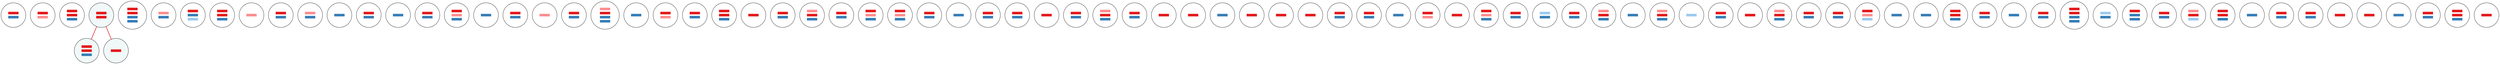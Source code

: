 graph "" {
"20956_5#366" [fontname="helvetica neue", label=<<table cellspacing="6px" border="0" cellborder="0"><tr><td height="10" width="40" bgcolor="#e41a1c"></td></tr><tr><td height="10" width="40" bgcolor="#377eb8"></td></tr></table>>, sep="0.4", shape=circle];
"20956_5#272" [fontname="helvetica neue", label=<<table cellspacing="6px" border="0" cellborder="0"><tr><td height="10" width="40" bgcolor="#e41a1c"></td></tr><tr><td height="10" width="40" bgcolor="#ff8e8f"></td></tr></table>>, sep="0.4", shape=circle];
"20956_5#142" [fontname="helvetica neue", label=<<table cellspacing="6px" border="0" cellborder="0"><tr><td height="10" width="40" bgcolor="#e41a1c"></td></tr><tr><td height="10" width="40" bgcolor="#e41a1c"></td></tr><tr><td height="10" width="40" bgcolor="#377eb8"></td></tr></table>>, sep="0.4", shape=circle];
"20956_5#318" [fillcolor="#8dd3c720", fontname="helvetica neue", label=<<table cellspacing="6px" border="0" cellborder="0"><tr><td height="10" width="40" bgcolor="#e41a1c"></td></tr><tr><td height="10" width="40" bgcolor="#e41a1c"></td></tr></table>>, sep="0.4", shape=circle, style=filled];
"20956_5#44" [fontname="helvetica neue", label=<<table cellspacing="6px" border="0" cellborder="0"><tr><td height="10" width="40" bgcolor="#e41a1c"></td></tr><tr><td height="10" width="40" bgcolor="#e41a1c"></td></tr><tr><td height="10" width="40" bgcolor="#377eb8"></td></tr><tr><td height="10" width="40" bgcolor="#377eb8"></td></tr></table>>, sep="0.4", shape=circle];
"20957_2#348" [fontname="helvetica neue", label=<<table cellspacing="6px" border="0" cellborder="0"><tr><td height="10" width="40" bgcolor="#ff8e8f"></td></tr><tr><td height="10" width="40" bgcolor="#377eb8"></td></tr></table>>, sep="0.4", shape=circle];
"20956_5#180" [fontname="helvetica neue", label=<<table cellspacing="6px" border="0" cellborder="0"><tr><td height="10" width="40" bgcolor="#e41a1c"></td></tr><tr><td height="10" width="40" bgcolor="#377eb8"></td></tr><tr><td height="10" width="40" bgcolor="#9bcaef"></td></tr></table>>, sep="0.4", shape=circle];
"20956_5#314" [fontname="helvetica neue", label=<<table cellspacing="6px" border="0" cellborder="0"><tr><td height="10" width="40" bgcolor="#e41a1c"></td></tr><tr><td height="10" width="40" bgcolor="#e41a1c"></td></tr><tr><td height="10" width="40" bgcolor="#377eb8"></td></tr></table>>, sep="0.4", shape=circle];
"20956_5#182" [fontname="helvetica neue", label=<<table cellspacing="6px" border="0" cellborder="0"><tr><td height="10" width="40" bgcolor="#ff8e8f"></td></tr></table>>, sep="0.4", shape=circle];
"20956_5#218" [fontname="helvetica neue", label=<<table cellspacing="6px" border="0" cellborder="0"><tr><td height="10" width="40" bgcolor="#e41a1c"></td></tr><tr><td height="10" width="40" bgcolor="#377eb8"></td></tr></table>>, sep="0.4", shape=circle];
"20956_5#86" [fontname="helvetica neue", label=<<table cellspacing="6px" border="0" cellborder="0"><tr><td height="10" width="40" bgcolor="#ff8e8f"></td></tr><tr><td height="10" width="40" bgcolor="#377eb8"></td></tr></table>>, sep="0.4", shape=circle];
"20956_5#368" [fontname="helvetica neue", label=<<table cellspacing="6px" border="0" cellborder="0"><tr><td height="10" width="40" bgcolor="#377eb8"></td></tr></table>>, sep="0.4", shape=circle];
"20956_5#170" [fontname="helvetica neue", label=<<table cellspacing="6px" border="0" cellborder="0"><tr><td height="10" width="40" bgcolor="#e41a1c"></td></tr><tr><td height="10" width="40" bgcolor="#377eb8"></td></tr></table>>, sep="0.4", shape=circle];
"20956_5#34" [fontname="helvetica neue", label=<<table cellspacing="6px" border="0" cellborder="0"><tr><td height="10" width="40" bgcolor="#377eb8"></td></tr></table>>, sep="0.4", shape=circle];
"20956_5#276" [fontname="helvetica neue", label=<<table cellspacing="6px" border="0" cellborder="0"><tr><td height="10" width="40" bgcolor="#e41a1c"></td></tr><tr><td height="10" width="40" bgcolor="#377eb8"></td></tr></table>>, sep="0.4", shape=circle];
"20956_5#94" [fontname="helvetica neue", label=<<table cellspacing="6px" border="0" cellborder="0"><tr><td height="10" width="40" bgcolor="#e41a1c"></td></tr><tr><td height="10" width="40" bgcolor="#ff8e8f"></td></tr><tr><td height="10" width="40" bgcolor="#377eb8"></td></tr></table>>, sep="0.4", shape=circle];
"20957_2#246" [fontname="helvetica neue", label=<<table cellspacing="6px" border="0" cellborder="0"><tr><td height="10" width="40" bgcolor="#377eb8"></td></tr></table>>, sep="0.4", shape=circle];
"20956_5#90" [fontname="helvetica neue", label=<<table cellspacing="6px" border="0" cellborder="0"><tr><td height="10" width="40" bgcolor="#e41a1c"></td></tr><tr><td height="10" width="40" bgcolor="#377eb8"></td></tr></table>>, sep="0.4", shape=circle];
"20956_5#78" [fontname="helvetica neue", label=<<table cellspacing="6px" border="0" cellborder="0"><tr><td height="10" width="40" bgcolor="#ff8e8f"></td></tr></table>>, sep="0.4", shape=circle];
"20956_5#32" [fontname="helvetica neue", label=<<table cellspacing="6px" border="0" cellborder="0"><tr><td height="10" width="40" bgcolor="#e41a1c"></td></tr><tr><td height="10" width="40" bgcolor="#377eb8"></td></tr></table>>, sep="0.4", shape=circle];
"20956_5#236" [fontname="helvetica neue", label=<<table cellspacing="6px" border="0" cellborder="0"><tr><td height="10" width="40" bgcolor="#ff8e8f"></td></tr><tr><td height="10" width="40" bgcolor="#e41a1c"></td></tr><tr><td height="10" width="40" bgcolor="#377eb8"></td></tr><tr><td height="10" width="40" bgcolor="#377eb8"></td></tr></table>>, sep="0.4", shape=circle];
"20956_5#176" [fontname="helvetica neue", label=<<table cellspacing="6px" border="0" cellborder="0"><tr><td height="10" width="40" bgcolor="#377eb8"></td></tr></table>>, sep="0.4", shape=circle];
"20956_5#26" [fontname="helvetica neue", label=<<table cellspacing="6px" border="0" cellborder="0"><tr><td height="10" width="40" bgcolor="#e41a1c"></td></tr><tr><td height="10" width="40" bgcolor="#ff8e8f"></td></tr></table>>, sep="0.4", shape=circle];
"20956_5#76" [fontname="helvetica neue", label=<<table cellspacing="6px" border="0" cellborder="0"><tr><td height="10" width="40" bgcolor="#e41a1c"></td></tr><tr><td height="10" width="40" bgcolor="#377eb8"></td></tr></table>>, sep="0.4", shape=circle];
"20956_5#84" [fontname="helvetica neue", label=<<table cellspacing="6px" border="0" cellborder="0"><tr><td height="10" width="40" bgcolor="#e41a1c"></td></tr><tr><td height="10" width="40" bgcolor="#e41a1c"></td></tr><tr><td height="10" width="40" bgcolor="#377eb8"></td></tr></table>>, sep="0.4", shape=circle];
"20956_5#130" [fontname="helvetica neue", label=<<table cellspacing="6px" border="0" cellborder="0"><tr><td height="10" width="40" bgcolor="#e41a1c"></td></tr></table>>, sep="0.4", shape=circle];
"20956_5#80" [fontname="helvetica neue", label=<<table cellspacing="6px" border="0" cellborder="0"><tr><td height="10" width="40" bgcolor="#e41a1c"></td></tr><tr><td height="10" width="40" bgcolor="#377eb8"></td></tr></table>>, sep="0.4", shape=circle];
"20956_5#316" [fontname="helvetica neue", label=<<table cellspacing="6px" border="0" cellborder="0"><tr><td height="10" width="40" bgcolor="#ff8e8f"></td></tr><tr><td height="10" width="40" bgcolor="#e41a1c"></td></tr><tr><td height="10" width="40" bgcolor="#377eb8"></td></tr></table>>, sep="0.4", shape=circle];
"20956_5#136" [fontname="helvetica neue", label=<<table cellspacing="6px" border="0" cellborder="0"><tr><td height="10" width="40" bgcolor="#e41a1c"></td></tr><tr><td height="10" width="40" bgcolor="#377eb8"></td></tr></table>>, sep="0.4", shape=circle];
"20956_5#370" [fontname="helvetica neue", label=<<table cellspacing="6px" border="0" cellborder="0"><tr><td height="10" width="40" bgcolor="#e41a1c"></td></tr><tr><td height="10" width="40" bgcolor="#ff8e8f"></td></tr><tr><td height="10" width="40" bgcolor="#377eb8"></td></tr></table>>, sep="0.4", shape=circle];
"20956_5#328" [fontname="helvetica neue", label=<<table cellspacing="6px" border="0" cellborder="0"><tr><td height="10" width="40" bgcolor="#e41a1c"></td></tr><tr><td height="10" width="40" bgcolor="#ff8e8f"></td></tr><tr><td height="10" width="40" bgcolor="#377eb8"></td></tr></table>>, sep="0.4", shape=circle];
"20956_5#30" [fontname="helvetica neue", label=<<table cellspacing="6px" border="0" cellborder="0"><tr><td height="10" width="40" bgcolor="#e41a1c"></td></tr><tr><td height="10" width="40" bgcolor="#377eb8"></td></tr></table>>, sep="0.4", shape=circle];
"20956_5#190" [fontname="helvetica neue", label=<<table cellspacing="6px" border="0" cellborder="0"><tr><td height="10" width="40" bgcolor="#377eb8"></td></tr></table>>, sep="0.4", shape=circle];
"20956_5#224" [fontname="helvetica neue", label=<<table cellspacing="6px" border="0" cellborder="0"><tr><td height="10" width="40" bgcolor="#e41a1c"></td></tr><tr><td height="10" width="40" bgcolor="#377eb8"></td></tr></table>>, sep="0.4", shape=circle];
"20956_5#230" [fillcolor="#8dd3c720", fontname="helvetica neue", label=<<table cellspacing="6px" border="0" cellborder="0"><tr><td height="10" width="40" bgcolor="#e41a1c"></td></tr><tr><td height="10" width="40" bgcolor="#e41a1c"></td></tr><tr><td height="10" width="40" bgcolor="#377eb8"></td></tr></table>>, sep="0.4", shape=circle, style=filled];
"20956_5#82" [fontname="helvetica neue", label=<<table cellspacing="6px" border="0" cellborder="0"><tr><td height="10" width="40" bgcolor="#e41a1c"></td></tr><tr><td height="10" width="40" bgcolor="#377eb8"></td></tr></table>>, sep="0.4", shape=circle];
"20956_5#336" [fontname="helvetica neue", label=<<table cellspacing="6px" border="0" cellborder="0"><tr><td height="10" width="40" bgcolor="#e41a1c"></td></tr></table>>, sep="0.4", shape=circle];
"20956_5#220" [fontname="helvetica neue", label=<<table cellspacing="6px" border="0" cellborder="0"><tr><td height="10" width="40" bgcolor="#e41a1c"></td></tr><tr><td height="10" width="40" bgcolor="#377eb8"></td></tr></table>>, sep="0.4", shape=circle];
"20956_5#270" [fontname="helvetica neue", label=<<table cellspacing="6px" border="0" cellborder="0"><tr><td height="10" width="40" bgcolor="#ff8e8f"></td></tr><tr><td height="10" width="40" bgcolor="#e41a1c"></td></tr><tr><td height="10" width="40" bgcolor="#377eb8"></td></tr></table>>, sep="0.4", shape=circle];
"20957_2#20" [fontname="helvetica neue", label=<<table cellspacing="6px" border="0" cellborder="0"><tr><td height="10" width="40" bgcolor="#e41a1c"></td></tr><tr><td height="10" width="40" bgcolor="#377eb8"></td></tr></table>>, sep="0.4", shape=circle];
"20957_2#10" [fontname="helvetica neue", label=<<table cellspacing="6px" border="0" cellborder="0"><tr><td height="10" width="40" bgcolor="#e41a1c"></td></tr></table>>, sep="0.4", shape=circle];
"20957_2#6" [fontname="helvetica neue", label=<<table cellspacing="6px" border="0" cellborder="0"><tr><td height="10" width="40" bgcolor="#e41a1c"></td></tr></table>>, sep="0.4", shape=circle];
"20956_5#128" [fontname="helvetica neue", label=<<table cellspacing="6px" border="0" cellborder="0"><tr><td height="10" width="40" bgcolor="#377eb8"></td></tr></table>>, sep="0.4", shape=circle];
"20956_5#172" [fontname="helvetica neue", label=<<table cellspacing="6px" border="0" cellborder="0"><tr><td height="10" width="40" bgcolor="#e41a1c"></td></tr></table>>, sep="0.4", shape=circle];
"20956_5#274" [fontname="helvetica neue", label=<<table cellspacing="6px" border="0" cellborder="0"><tr><td height="10" width="40" bgcolor="#e41a1c"></td></tr></table>>, sep="0.4", shape=circle];
"20956_5#144" [fontname="helvetica neue", label=<<table cellspacing="6px" border="0" cellborder="0"><tr><td height="10" width="40" bgcolor="#e41a1c"></td></tr></table>>, sep="0.4", shape=circle];
"20956_5#28" [fillcolor="#8dd3c720", fontname="helvetica neue", label=<<table cellspacing="6px" border="0" cellborder="0"><tr><td height="10" width="40" bgcolor="#e41a1c"></td></tr></table>>, sep="0.4", shape=circle, style=filled];
"20956_5#46" [fontname="helvetica neue", label=<<table cellspacing="6px" border="0" cellborder="0"><tr><td height="10" width="40" bgcolor="#e41a1c"></td></tr><tr><td height="10" width="40" bgcolor="#377eb8"></td></tr></table>>, sep="0.4", shape=circle];
"20956_5#192" [fontname="helvetica neue", label=<<table cellspacing="6px" border="0" cellborder="0"><tr><td height="10" width="40" bgcolor="#e41a1c"></td></tr><tr><td height="10" width="40" bgcolor="#377eb8"></td></tr></table>>, sep="0.4", shape=circle];
"20956_5#36" [fontname="helvetica neue", label=<<table cellspacing="6px" border="0" cellborder="0"><tr><td height="10" width="40" bgcolor="#377eb8"></td></tr></table>>, sep="0.4", shape=circle];
"20957_2#196" [fontname="helvetica neue", label=<<table cellspacing="6px" border="0" cellborder="0"><tr><td height="10" width="40" bgcolor="#e41a1c"></td></tr><tr><td height="10" width="40" bgcolor="#ff8e8f"></td></tr></table>>, sep="0.4", shape=circle];
"20956_5#88" [fontname="helvetica neue", label=<<table cellspacing="6px" border="0" cellborder="0"><tr><td height="10" width="40" bgcolor="#e41a1c"></td></tr></table>>, sep="0.4", shape=circle];
"20956_5#320" [fontname="helvetica neue", label=<<table cellspacing="6px" border="0" cellborder="0"><tr><td height="10" width="40" bgcolor="#e41a1c"></td></tr><tr><td height="10" width="40" bgcolor="#ff8e8f"></td></tr><tr><td height="10" width="40" bgcolor="#377eb8"></td></tr></table>>, sep="0.4", shape=circle];
"20957_2#294" [fontname="helvetica neue", label=<<table cellspacing="6px" border="0" cellborder="0"><tr><td height="10" width="40" bgcolor="#e41a1c"></td></tr><tr><td height="10" width="40" bgcolor="#377eb8"></td></tr></table>>, sep="0.4", shape=circle];
"20956_5#40" [fontname="helvetica neue", label=<<table cellspacing="6px" border="0" cellborder="0"><tr><td height="10" width="40" bgcolor="#9bcaef"></td></tr><tr><td height="10" width="40" bgcolor="#377eb8"></td></tr></table>>, sep="0.4", shape=circle];
"20956_5#362" [fontname="helvetica neue", label=<<table cellspacing="6px" border="0" cellborder="0"><tr><td height="10" width="40" bgcolor="#e41a1c"></td></tr><tr><td height="10" width="40" bgcolor="#377eb8"></td></tr></table>>, sep="0.4", shape=circle];
"20956_5#74" [fontname="helvetica neue", label=<<table cellspacing="6px" border="0" cellborder="0"><tr><td height="10" width="40" bgcolor="#ff8e8f"></td></tr><tr><td height="10" width="40" bgcolor="#e41a1c"></td></tr><tr><td height="10" width="40" bgcolor="#377eb8"></td></tr></table>>, sep="0.4", shape=circle];
"20956_5#284" [fontname="helvetica neue", label=<<table cellspacing="6px" border="0" cellborder="0"><tr><td height="10" width="40" bgcolor="#377eb8"></td></tr></table>>, sep="0.4", shape=circle];
"20956_5#184" [fontname="helvetica neue", label=<<table cellspacing="6px" border="0" cellborder="0"><tr><td height="10" width="40" bgcolor="#ff8e8f"></td></tr><tr><td height="10" width="40" bgcolor="#e41a1c"></td></tr><tr><td height="10" width="40" bgcolor="#377eb8"></td></tr></table>>, sep="0.4", shape=circle];
"20956_5#134" [fontname="helvetica neue", label=<<table cellspacing="6px" border="0" cellborder="0"><tr><td height="10" width="40" bgcolor="#9bcaef"></td></tr></table>>, sep="0.4", shape=circle];
"20956_5#122" [fontname="helvetica neue", label=<<table cellspacing="6px" border="0" cellborder="0"><tr><td height="10" width="40" bgcolor="#e41a1c"></td></tr><tr><td height="10" width="40" bgcolor="#377eb8"></td></tr></table>>, sep="0.4", shape=circle];
"20956_5#266" [fontname="helvetica neue", label=<<table cellspacing="6px" border="0" cellborder="0"><tr><td height="10" width="40" bgcolor="#e41a1c"></td></tr></table>>, sep="0.4", shape=circle];
"20956_5#228" [fontname="helvetica neue", label=<<table cellspacing="6px" border="0" cellborder="0"><tr><td height="10" width="40" bgcolor="#ff8e8f"></td></tr><tr><td height="10" width="40" bgcolor="#e41a1c"></td></tr><tr><td height="10" width="40" bgcolor="#377eb8"></td></tr></table>>, sep="0.4", shape=circle];
"20956_5#324" [fontname="helvetica neue", label=<<table cellspacing="6px" border="0" cellborder="0"><tr><td height="10" width="40" bgcolor="#e41a1c"></td></tr><tr><td height="10" width="40" bgcolor="#377eb8"></td></tr></table>>, sep="0.4", shape=circle];
"20956_5#372" [fontname="helvetica neue", label=<<table cellspacing="6px" border="0" cellborder="0"><tr><td height="10" width="40" bgcolor="#e41a1c"></td></tr><tr><td height="10" width="40" bgcolor="#377eb8"></td></tr></table>>, sep="0.4", shape=circle];
"20956_5#126" [fontname="helvetica neue", label=<<table cellspacing="6px" border="0" cellborder="0"><tr><td height="10" width="40" bgcolor="#e41a1c"></td></tr><tr><td height="10" width="40" bgcolor="#ff8e8f"></td></tr><tr><td height="10" width="40" bgcolor="#9bcaef"></td></tr></table>>, sep="0.4", shape=circle];
"20956_5#282" [fontname="helvetica neue", label=<<table cellspacing="6px" border="0" cellborder="0"><tr><td height="10" width="40" bgcolor="#377eb8"></td></tr></table>>, sep="0.4", shape=circle];
"20956_5#132" [fontname="helvetica neue", label=<<table cellspacing="6px" border="0" cellborder="0"><tr><td height="10" width="40" bgcolor="#377eb8"></td></tr></table>>, sep="0.4", shape=circle];
"20956_5#222" [fontname="helvetica neue", label=<<table cellspacing="6px" border="0" cellborder="0"><tr><td height="10" width="40" bgcolor="#e41a1c"></td></tr><tr><td height="10" width="40" bgcolor="#e41a1c"></td></tr><tr><td height="10" width="40" bgcolor="#377eb8"></td></tr></table>>, sep="0.4", shape=circle];
"20956_5#240" [fontname="helvetica neue", label=<<table cellspacing="6px" border="0" cellborder="0"><tr><td height="10" width="40" bgcolor="#e41a1c"></td></tr><tr><td height="10" width="40" bgcolor="#377eb8"></td></tr></table>>, sep="0.4", shape=circle];
"20956_5#374" [fontname="helvetica neue", label=<<table cellspacing="6px" border="0" cellborder="0"><tr><td height="10" width="40" bgcolor="#377eb8"></td></tr></table>>, sep="0.4", shape=circle];
"20956_5#138" [fontname="helvetica neue", label=<<table cellspacing="6px" border="0" cellborder="0"><tr><td height="10" width="40" bgcolor="#e41a1c"></td></tr><tr><td height="10" width="40" bgcolor="#377eb8"></td></tr></table>>, sep="0.4", shape=circle];
"20956_5#226" [fontname="helvetica neue", label=<<table cellspacing="6px" border="0" cellborder="0"><tr><td height="10" width="40" bgcolor="#e41a1c"></td></tr><tr><td height="10" width="40" bgcolor="#e41a1c"></td></tr><tr><td height="10" width="40" bgcolor="#377eb8"></td></tr><tr><td height="10" width="40" bgcolor="#377eb8"></td></tr></table>>, sep="0.4", shape=circle];
"20956_5#96" [fontname="helvetica neue", label=<<table cellspacing="6px" border="0" cellborder="0"><tr><td height="10" width="40" bgcolor="#9bcaef"></td></tr><tr><td height="10" width="40" bgcolor="#377eb8"></td></tr></table>>, sep="0.4", shape=circle];
"20956_5#124" [fontname="helvetica neue", label=<<table cellspacing="6px" border="0" cellborder="0"><tr><td height="10" width="40" bgcolor="#e41a1c"></td></tr><tr><td height="10" width="40" bgcolor="#377eb8"></td></tr><tr><td height="10" width="40" bgcolor="#377eb8"></td></tr></table>>, sep="0.4", shape=circle];
"20956_5#364" [fontname="helvetica neue", label=<<table cellspacing="6px" border="0" cellborder="0"><tr><td height="10" width="40" bgcolor="#e41a1c"></td></tr><tr><td height="10" width="40" bgcolor="#377eb8"></td></tr></table>>, sep="0.4", shape=circle];
"20956_5#334" [fontname="helvetica neue", label=<<table cellspacing="6px" border="0" cellborder="0"><tr><td height="10" width="40" bgcolor="#ff8e8f"></td></tr><tr><td height="10" width="40" bgcolor="#e41a1c"></td></tr><tr><td height="10" width="40" bgcolor="#9bcaef"></td></tr></table>>, sep="0.4", shape=circle];
"20956_5#186" [fontname="helvetica neue", label=<<table cellspacing="6px" border="0" cellborder="0"><tr><td height="10" width="40" bgcolor="#e41a1c"></td></tr><tr><td height="10" width="40" bgcolor="#e41a1c"></td></tr><tr><td height="10" width="40" bgcolor="#377eb8"></td></tr></table>>, sep="0.4", shape=circle];
"20956_5#280" [fontname="helvetica neue", label=<<table cellspacing="6px" border="0" cellborder="0"><tr><td height="10" width="40" bgcolor="#377eb8"></td></tr></table>>, sep="0.4", shape=circle];
"20956_5#48" [fontname="helvetica neue", label=<<table cellspacing="6px" border="0" cellborder="0"><tr><td height="10" width="40" bgcolor="#e41a1c"></td></tr><tr><td height="10" width="40" bgcolor="#377eb8"></td></tr></table>>, sep="0.4", shape=circle];
"20956_5#232" [fontname="helvetica neue", label=<<table cellspacing="6px" border="0" cellborder="0"><tr><td height="10" width="40" bgcolor="#e41a1c"></td></tr><tr><td height="10" width="40" bgcolor="#377eb8"></td></tr></table>>, sep="0.4", shape=circle];
"20956_5#140" [fontname="helvetica neue", label=<<table cellspacing="6px" border="0" cellborder="0"><tr><td height="10" width="40" bgcolor="#e41a1c"></td></tr></table>>, sep="0.4", shape=circle];
"20956_5#286" [fontname="helvetica neue", label=<<table cellspacing="6px" border="0" cellborder="0"><tr><td height="10" width="40" bgcolor="#e41a1c"></td></tr></table>>, sep="0.4", shape=circle];
"20956_5#174" [fontname="helvetica neue", label=<<table cellspacing="6px" border="0" cellborder="0"><tr><td height="10" width="40" bgcolor="#377eb8"></td></tr></table>>, sep="0.4", shape=circle];
"20956_5#92" [fontname="helvetica neue", label=<<table cellspacing="6px" border="0" cellborder="0"><tr><td height="10" width="40" bgcolor="#e41a1c"></td></tr><tr><td height="10" width="40" bgcolor="#377eb8"></td></tr></table>>, sep="0.4", shape=circle];
"20956_5#178" [fontname="helvetica neue", label=<<table cellspacing="6px" border="0" cellborder="0"><tr><td height="10" width="40" bgcolor="#e41a1c"></td></tr><tr><td height="10" width="40" bgcolor="#e41a1c"></td></tr><tr><td height="10" width="40" bgcolor="#377eb8"></td></tr></table>>, sep="0.4", shape=circle];
"20956_5#188" [fontname="helvetica neue", label=<<table cellspacing="6px" border="0" cellborder="0"><tr><td height="10" width="40" bgcolor="#e41a1c"></td></tr></table>>, sep="0.4", shape=circle];
"20956_5#318" -- "20956_5#230"  [color="#e41a1c", key=A, penwidth=2, weight=1];
"20956_5#318" -- "20956_5#28"  [color="#e41a1c", key=A, penwidth=2, weight=1];
}
